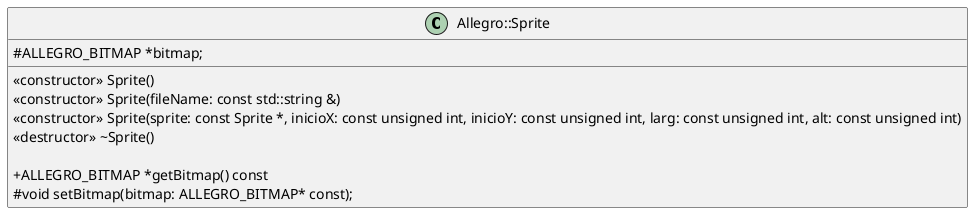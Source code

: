 @startuml
!startsub SPRITE

skinparam classAttributeIconSize 0

class "Allegro::Sprite"{
<<constructor>> Sprite()
<<constructor>> Sprite(fileName: const std::string &)
<<constructor>> Sprite(sprite: const Sprite *, inicioX: const unsigned int, inicioY: const unsigned int, larg: const unsigned int, alt: const unsigned int)
<<destructor>> ~Sprite()

+ ALLEGRO_BITMAP *getBitmap() const
# void setBitmap(bitmap: ALLEGRO_BITMAP* const);
# ALLEGRO_BITMAP *bitmap; 
}

!endsub
@enduml